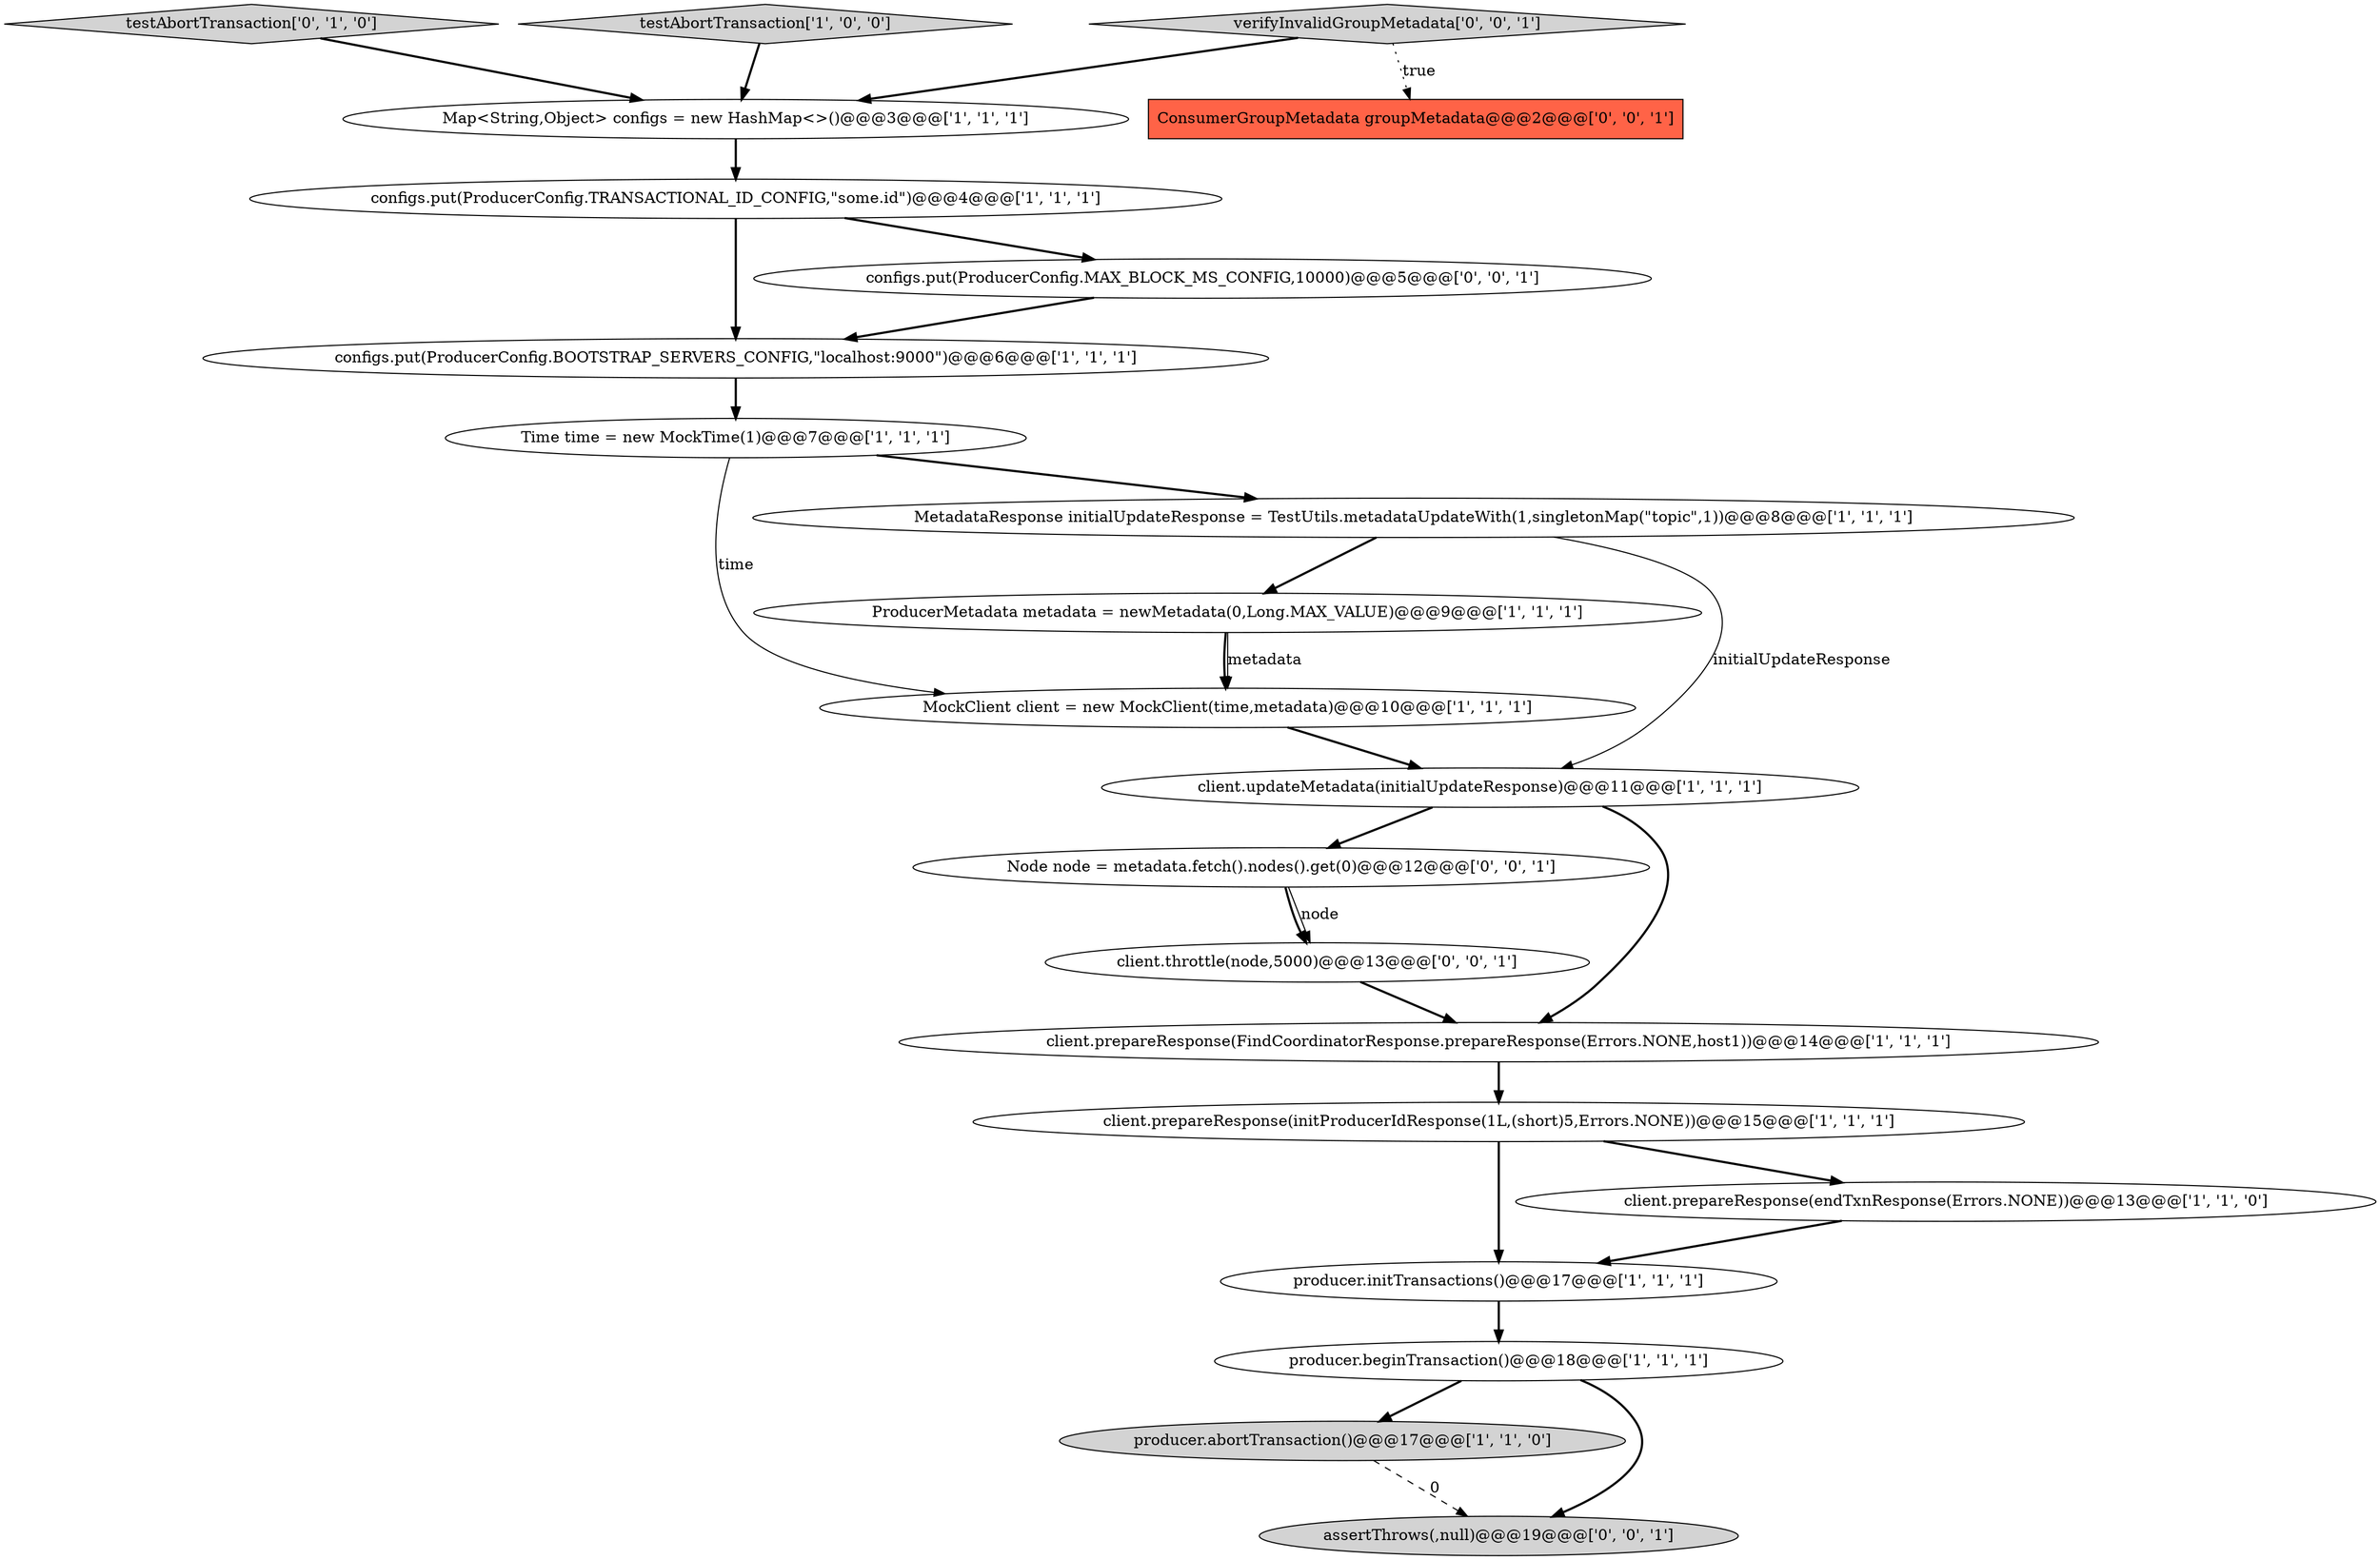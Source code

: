 digraph {
14 [style = filled, label = "client.prepareResponse(initProducerIdResponse(1L,(short)5,Errors.NONE))@@@15@@@['1', '1', '1']", fillcolor = white, shape = ellipse image = "AAA0AAABBB1BBB"];
2 [style = filled, label = "configs.put(ProducerConfig.BOOTSTRAP_SERVERS_CONFIG,\"localhost:9000\")@@@6@@@['1', '1', '1']", fillcolor = white, shape = ellipse image = "AAA0AAABBB1BBB"];
13 [style = filled, label = "MockClient client = new MockClient(time,metadata)@@@10@@@['1', '1', '1']", fillcolor = white, shape = ellipse image = "AAA0AAABBB1BBB"];
10 [style = filled, label = "configs.put(ProducerConfig.TRANSACTIONAL_ID_CONFIG,\"some.id\")@@@4@@@['1', '1', '1']", fillcolor = white, shape = ellipse image = "AAA0AAABBB1BBB"];
9 [style = filled, label = "client.updateMetadata(initialUpdateResponse)@@@11@@@['1', '1', '1']", fillcolor = white, shape = ellipse image = "AAA0AAABBB1BBB"];
11 [style = filled, label = "producer.initTransactions()@@@17@@@['1', '1', '1']", fillcolor = white, shape = ellipse image = "AAA0AAABBB1BBB"];
16 [style = filled, label = "Node node = metadata.fetch().nodes().get(0)@@@12@@@['0', '0', '1']", fillcolor = white, shape = ellipse image = "AAA0AAABBB3BBB"];
20 [style = filled, label = "ConsumerGroupMetadata groupMetadata@@@2@@@['0', '0', '1']", fillcolor = tomato, shape = box image = "AAA0AAABBB3BBB"];
15 [style = filled, label = "testAbortTransaction['0', '1', '0']", fillcolor = lightgray, shape = diamond image = "AAA0AAABBB2BBB"];
8 [style = filled, label = "client.prepareResponse(endTxnResponse(Errors.NONE))@@@13@@@['1', '1', '0']", fillcolor = white, shape = ellipse image = "AAA0AAABBB1BBB"];
18 [style = filled, label = "configs.put(ProducerConfig.MAX_BLOCK_MS_CONFIG,10000)@@@5@@@['0', '0', '1']", fillcolor = white, shape = ellipse image = "AAA0AAABBB3BBB"];
7 [style = filled, label = "producer.beginTransaction()@@@18@@@['1', '1', '1']", fillcolor = white, shape = ellipse image = "AAA0AAABBB1BBB"];
12 [style = filled, label = "Map<String,Object> configs = new HashMap<>()@@@3@@@['1', '1', '1']", fillcolor = white, shape = ellipse image = "AAA0AAABBB1BBB"];
21 [style = filled, label = "verifyInvalidGroupMetadata['0', '0', '1']", fillcolor = lightgray, shape = diamond image = "AAA0AAABBB3BBB"];
6 [style = filled, label = "ProducerMetadata metadata = newMetadata(0,Long.MAX_VALUE)@@@9@@@['1', '1', '1']", fillcolor = white, shape = ellipse image = "AAA0AAABBB1BBB"];
4 [style = filled, label = "producer.abortTransaction()@@@17@@@['1', '1', '0']", fillcolor = lightgray, shape = ellipse image = "AAA0AAABBB1BBB"];
3 [style = filled, label = "client.prepareResponse(FindCoordinatorResponse.prepareResponse(Errors.NONE,host1))@@@14@@@['1', '1', '1']", fillcolor = white, shape = ellipse image = "AAA0AAABBB1BBB"];
5 [style = filled, label = "testAbortTransaction['1', '0', '0']", fillcolor = lightgray, shape = diamond image = "AAA0AAABBB1BBB"];
19 [style = filled, label = "assertThrows(,null)@@@19@@@['0', '0', '1']", fillcolor = lightgray, shape = ellipse image = "AAA0AAABBB3BBB"];
0 [style = filled, label = "Time time = new MockTime(1)@@@7@@@['1', '1', '1']", fillcolor = white, shape = ellipse image = "AAA0AAABBB1BBB"];
17 [style = filled, label = "client.throttle(node,5000)@@@13@@@['0', '0', '1']", fillcolor = white, shape = ellipse image = "AAA0AAABBB3BBB"];
1 [style = filled, label = "MetadataResponse initialUpdateResponse = TestUtils.metadataUpdateWith(1,singletonMap(\"topic\",1))@@@8@@@['1', '1', '1']", fillcolor = white, shape = ellipse image = "AAA0AAABBB1BBB"];
10->18 [style = bold, label=""];
21->20 [style = dotted, label="true"];
3->14 [style = bold, label=""];
7->4 [style = bold, label=""];
16->17 [style = bold, label=""];
18->2 [style = bold, label=""];
9->16 [style = bold, label=""];
21->12 [style = bold, label=""];
12->10 [style = bold, label=""];
1->6 [style = bold, label=""];
2->0 [style = bold, label=""];
6->13 [style = solid, label="metadata"];
5->12 [style = bold, label=""];
0->1 [style = bold, label=""];
16->17 [style = solid, label="node"];
6->13 [style = bold, label=""];
17->3 [style = bold, label=""];
9->3 [style = bold, label=""];
4->19 [style = dashed, label="0"];
10->2 [style = bold, label=""];
14->8 [style = bold, label=""];
15->12 [style = bold, label=""];
13->9 [style = bold, label=""];
0->13 [style = solid, label="time"];
1->9 [style = solid, label="initialUpdateResponse"];
8->11 [style = bold, label=""];
14->11 [style = bold, label=""];
7->19 [style = bold, label=""];
11->7 [style = bold, label=""];
}

